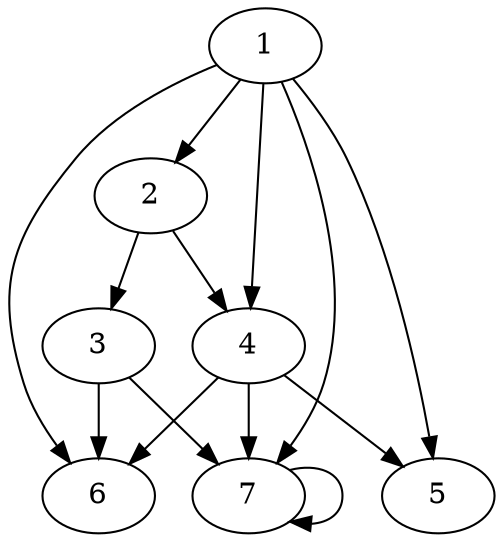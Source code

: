 strict digraph {
    "1"
    "2"
    "3"
    "4"
    "5"
    "6"
    "7"
    "1" -> "2" [weight=1]
    "1" -> "4" [weight=1]
    "1" -> "5" [weight=1]
    "1" -> "6" [weight=1]
    "1" -> "7" [weight=1]
    "2" -> "3" [weight=1]
    "2" -> "4" [weight=1]
    "3" -> "6" [weight=1]
    "3" -> "7" [weight=1]
    "4" -> "5" [weight=1]
    "4" -> "6" [weight=1]
    "4" -> "7" [weight=1]
    "7" -> "7" [weight=1]
}
